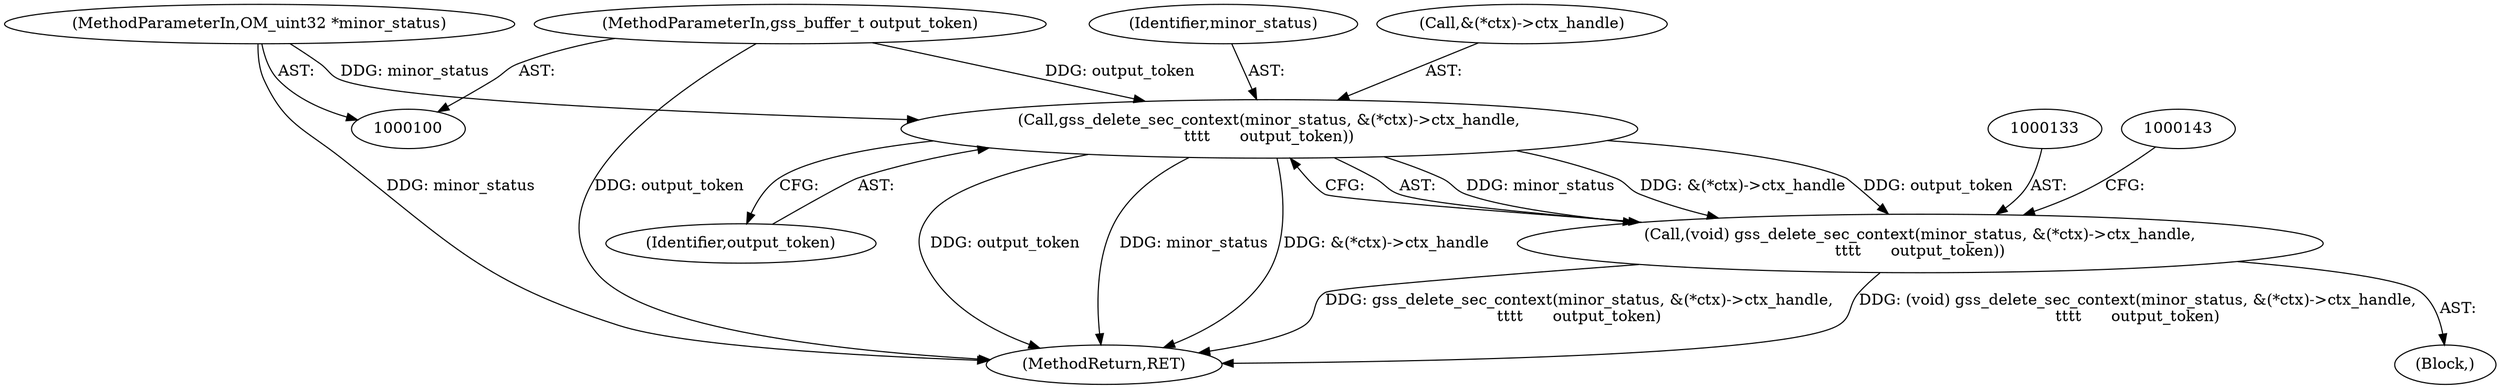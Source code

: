 digraph "0_krb5_b51b33f2bc5d1497ddf5bd107f791c101695000d_6@API" {
"1000134" [label="(Call,gss_delete_sec_context(minor_status, &(*ctx)->ctx_handle,\n\t\t\t\t      output_token))"];
"1000101" [label="(MethodParameterIn,OM_uint32 *minor_status)"];
"1000103" [label="(MethodParameterIn,gss_buffer_t output_token)"];
"1000132" [label="(Call,(void) gss_delete_sec_context(minor_status, &(*ctx)->ctx_handle,\n\t\t\t\t      output_token))"];
"1000141" [label="(Identifier,output_token)"];
"1000135" [label="(Identifier,minor_status)"];
"1000148" [label="(MethodReturn,RET)"];
"1000101" [label="(MethodParameterIn,OM_uint32 *minor_status)"];
"1000104" [label="(Block,)"];
"1000103" [label="(MethodParameterIn,gss_buffer_t output_token)"];
"1000136" [label="(Call,&(*ctx)->ctx_handle)"];
"1000134" [label="(Call,gss_delete_sec_context(minor_status, &(*ctx)->ctx_handle,\n\t\t\t\t      output_token))"];
"1000132" [label="(Call,(void) gss_delete_sec_context(minor_status, &(*ctx)->ctx_handle,\n\t\t\t\t      output_token))"];
"1000134" -> "1000132"  [label="AST: "];
"1000134" -> "1000141"  [label="CFG: "];
"1000135" -> "1000134"  [label="AST: "];
"1000136" -> "1000134"  [label="AST: "];
"1000141" -> "1000134"  [label="AST: "];
"1000132" -> "1000134"  [label="CFG: "];
"1000134" -> "1000148"  [label="DDG: output_token"];
"1000134" -> "1000148"  [label="DDG: minor_status"];
"1000134" -> "1000148"  [label="DDG: &(*ctx)->ctx_handle"];
"1000134" -> "1000132"  [label="DDG: minor_status"];
"1000134" -> "1000132"  [label="DDG: &(*ctx)->ctx_handle"];
"1000134" -> "1000132"  [label="DDG: output_token"];
"1000101" -> "1000134"  [label="DDG: minor_status"];
"1000103" -> "1000134"  [label="DDG: output_token"];
"1000101" -> "1000100"  [label="AST: "];
"1000101" -> "1000148"  [label="DDG: minor_status"];
"1000103" -> "1000100"  [label="AST: "];
"1000103" -> "1000148"  [label="DDG: output_token"];
"1000132" -> "1000104"  [label="AST: "];
"1000133" -> "1000132"  [label="AST: "];
"1000143" -> "1000132"  [label="CFG: "];
"1000132" -> "1000148"  [label="DDG: (void) gss_delete_sec_context(minor_status, &(*ctx)->ctx_handle,\n\t\t\t\t      output_token)"];
"1000132" -> "1000148"  [label="DDG: gss_delete_sec_context(minor_status, &(*ctx)->ctx_handle,\n\t\t\t\t      output_token)"];
}
